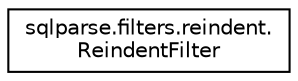 digraph "Graphical Class Hierarchy"
{
 // LATEX_PDF_SIZE
  edge [fontname="Helvetica",fontsize="10",labelfontname="Helvetica",labelfontsize="10"];
  node [fontname="Helvetica",fontsize="10",shape=record];
  rankdir="LR";
  Node0 [label="sqlparse.filters.reindent.\lReindentFilter",height=0.2,width=0.4,color="black", fillcolor="white", style="filled",URL="$d5/d80/classsqlparse_1_1filters_1_1reindent_1_1_reindent_filter.html",tooltip=" "];
}
